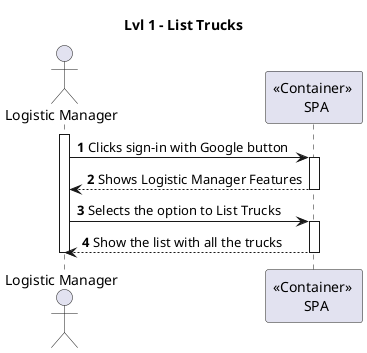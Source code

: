 @startuml USA02

title Lvl 1 - List Trucks


autonumber
actor "Logistic Manager" as LM
participant "<< Container >> \n SPA" as S

activate LM
LM -> S : Clicks sign-in with Google button
activate S
S --> LM : Shows Logistic Manager Features
deactivate S
LM -> S : Selects the option to List Trucks
activate S
S --> LM : Show the list with all the trucks
deactivate S

deactivate LM

@enduml